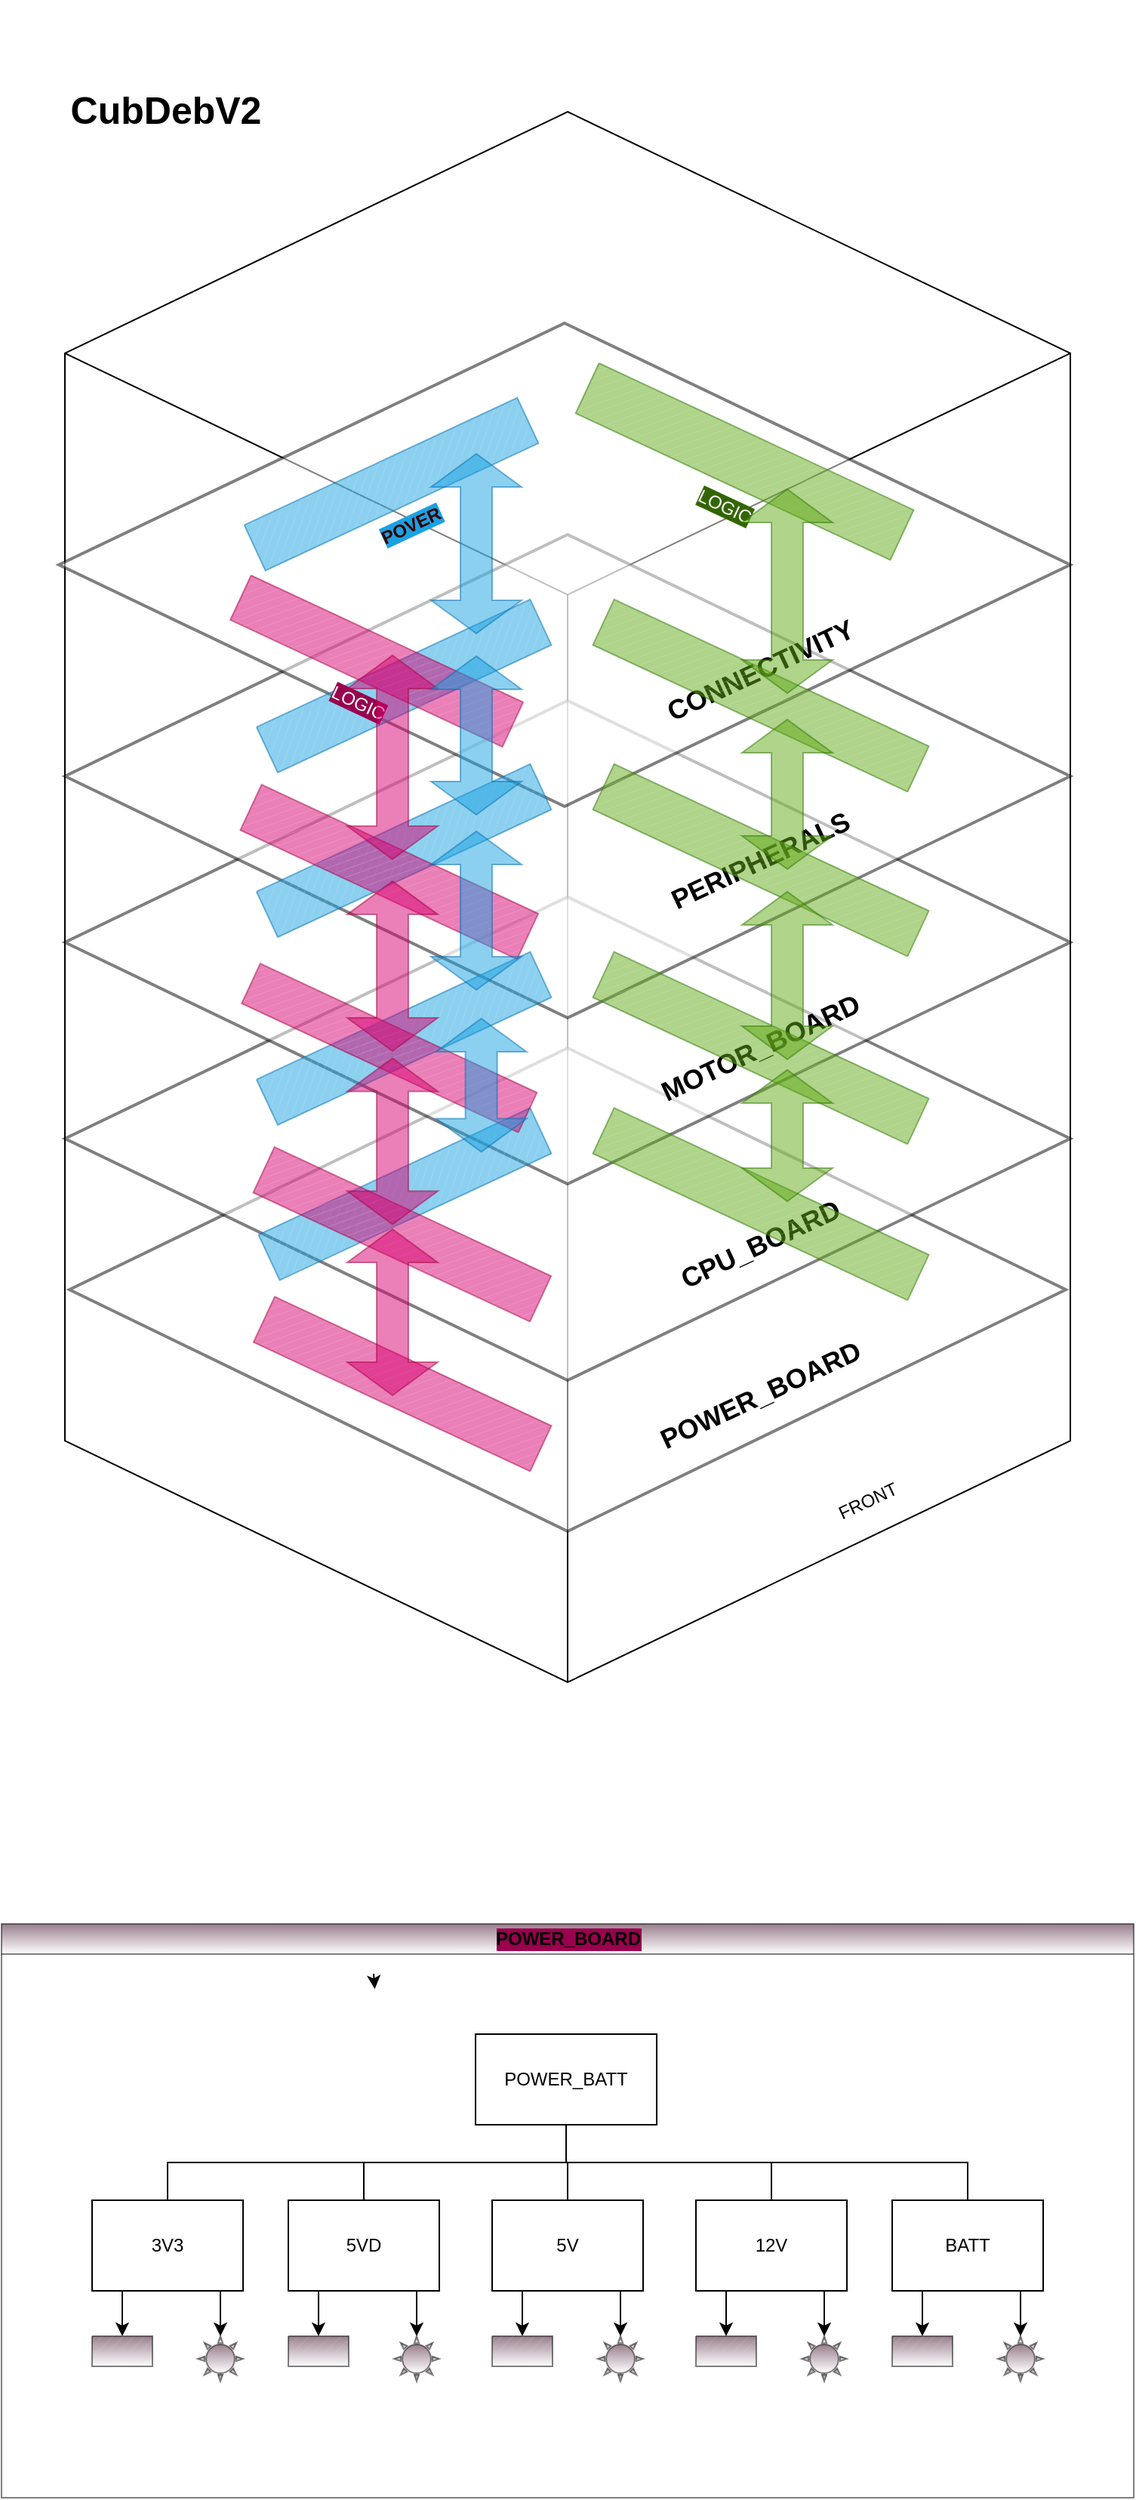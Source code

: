 <mxfile version="14.4.9" type="github">
  <diagram id="mQI_0nkD2IU0TEgh4_OI" name="Page-1">
    <mxGraphModel dx="4063" dy="4624" grid="1" gridSize="10" guides="1" tooltips="1" connect="1" arrows="1" fold="1" page="1" pageScale="1" pageWidth="827" pageHeight="1169" math="0" shadow="0">
      <root>
        <mxCell id="0" />
        <mxCell id="1" parent="0" />
        <mxCell id="HH_CeNtuvAIVPq_1st5i-8" value="" style="html=1;whiteSpace=wrap;shape=isoCube2;backgroundOutline=1;isoAngle=15;gradientColor=#ffffff;fillColor=none;" vertex="1" parent="1">
          <mxGeometry x="83" y="-1120" width="666" height="1040" as="geometry" />
        </mxCell>
        <mxCell id="HH_CeNtuvAIVPq_1st5i-13" value="" style="strokeWidth=2;html=1;shape=mxgraph.flowchart.decision;whiteSpace=wrap;opacity=50;" vertex="1" parent="1">
          <mxGeometry x="86" y="-500" width="660" height="320" as="geometry" />
        </mxCell>
        <mxCell id="HH_CeNtuvAIVPq_1st5i-14" value="" style="strokeWidth=2;html=1;shape=mxgraph.flowchart.decision;whiteSpace=wrap;opacity=50;" vertex="1" parent="1">
          <mxGeometry x="83" y="-600" width="666" height="320" as="geometry" />
        </mxCell>
        <mxCell id="HH_CeNtuvAIVPq_1st5i-15" value="" style="strokeWidth=2;html=1;shape=mxgraph.flowchart.decision;whiteSpace=wrap;opacity=50;" vertex="1" parent="1">
          <mxGeometry x="83" y="-730" width="666" height="320" as="geometry" />
        </mxCell>
        <mxCell id="HH_CeNtuvAIVPq_1st5i-16" value="" style="strokeWidth=2;html=1;shape=mxgraph.flowchart.decision;whiteSpace=wrap;opacity=50;" vertex="1" parent="1">
          <mxGeometry x="83" y="-840" width="666" height="320" as="geometry" />
        </mxCell>
        <mxCell id="HH_CeNtuvAIVPq_1st5i-17" value="" style="strokeWidth=2;html=1;shape=mxgraph.flowchart.decision;whiteSpace=wrap;opacity=50;" vertex="1" parent="1">
          <mxGeometry x="79" y="-980" width="670" height="320" as="geometry" />
        </mxCell>
        <mxCell id="HH_CeNtuvAIVPq_1st5i-18" value="&lt;h2&gt;POWER_BOARD&lt;/h2&gt;" style="text;html=1;strokeColor=none;fillColor=none;align=center;verticalAlign=middle;whiteSpace=wrap;rounded=0;opacity=50;rotation=-25;" vertex="1" parent="1">
          <mxGeometry x="459" y="-280" width="170" height="20" as="geometry" />
        </mxCell>
        <mxCell id="HH_CeNtuvAIVPq_1st5i-19" value="&lt;div&gt;&lt;h2&gt;CPU_BOARD&lt;/h2&gt;&lt;/div&gt;" style="text;html=1;strokeColor=none;fillColor=none;align=center;verticalAlign=middle;whiteSpace=wrap;rounded=0;opacity=50;rotation=-25;" vertex="1" parent="1">
          <mxGeometry x="459" y="-380" width="170" height="20" as="geometry" />
        </mxCell>
        <mxCell id="HH_CeNtuvAIVPq_1st5i-20" value="&lt;h2&gt;MOTOR_BOARD&lt;/h2&gt;" style="text;html=1;strokeColor=none;fillColor=none;align=center;verticalAlign=middle;whiteSpace=wrap;rounded=0;opacity=50;rotation=-25;" vertex="1" parent="1">
          <mxGeometry x="459" y="-510" width="170" height="20" as="geometry" />
        </mxCell>
        <mxCell id="HH_CeNtuvAIVPq_1st5i-22" value="&lt;h2&gt;CONNECTIVITY&lt;/h2&gt;" style="text;html=1;strokeColor=none;fillColor=none;align=center;verticalAlign=middle;whiteSpace=wrap;rounded=0;opacity=50;rotation=-25;" vertex="1" parent="1">
          <mxGeometry x="459" y="-760" width="170" height="20" as="geometry" />
        </mxCell>
        <mxCell id="HH_CeNtuvAIVPq_1st5i-24" value="&lt;h2&gt;PERIPHERALS&lt;/h2&gt;" style="text;html=1;strokeColor=none;fillColor=none;align=center;verticalAlign=middle;whiteSpace=wrap;rounded=0;opacity=50;rotation=-25;" vertex="1" parent="1">
          <mxGeometry x="459" y="-634" width="170" height="20" as="geometry" />
        </mxCell>
        <mxCell id="HH_CeNtuvAIVPq_1st5i-25" value="" style="verticalLabelPosition=bottom;verticalAlign=top;html=1;shape=mxgraph.basic.patternFillRect;fillStyle=diag;step=5;fillStrokeWidth=0.2;fillStrokeColor=#dddddd;opacity=50;rotation=-25;strokeColor=#006EAF;fontColor=#ffffff;fillColor=#1BA1E2;" vertex="1" parent="1">
          <mxGeometry x="208.93" y="-419.88" width="198.59" height="33.24" as="geometry" />
        </mxCell>
        <mxCell id="HH_CeNtuvAIVPq_1st5i-27" value="" style="verticalLabelPosition=bottom;verticalAlign=top;html=1;shape=mxgraph.basic.patternFillRect;fillStyle=diag;step=5;fillStrokeWidth=0.2;fillStrokeColor=#dddddd;opacity=50;rotation=-25;strokeColor=#006EAF;fontColor=#ffffff;fillColor=#1BA1E2;" vertex="1" parent="1">
          <mxGeometry x="207.59" y="-522.96" width="200" height="33.24" as="geometry" />
        </mxCell>
        <mxCell id="HH_CeNtuvAIVPq_1st5i-29" value="" style="verticalLabelPosition=bottom;verticalAlign=top;html=1;shape=mxgraph.basic.patternFillRect;fillStyle=diag;step=5;fillStrokeWidth=0.2;fillStrokeColor=#dddddd;opacity=50;rotation=-25;strokeColor=#006EAF;fontColor=#ffffff;fillColor=#1BA1E2;" vertex="1" parent="1">
          <mxGeometry x="207.59" y="-756.34" width="200" height="33.24" as="geometry" />
        </mxCell>
        <mxCell id="HH_CeNtuvAIVPq_1st5i-34" value="" style="verticalLabelPosition=bottom;verticalAlign=top;html=1;shape=mxgraph.basic.patternFillRect;fillStyle=diag;step=5;fillStrokeWidth=0.2;fillStrokeColor=#dddddd;opacity=50;rotation=-25;strokeColor=#006EAF;fontColor=#ffffff;fillColor=#1BA1E2;" vertex="1" parent="1">
          <mxGeometry x="207.59" y="-647.34" width="200" height="33.24" as="geometry" />
        </mxCell>
        <mxCell id="HH_CeNtuvAIVPq_1st5i-37" value="" style="verticalLabelPosition=bottom;verticalAlign=top;html=1;shape=mxgraph.basic.patternFillRect;fillStyle=diag;step=5;fillStrokeWidth=0.2;fillStrokeColor=#dddddd;opacity=50;rotation=-155;strokeColor=#2D7600;fontColor=#ffffff;fillColor=#60a917;" vertex="1" parent="1">
          <mxGeometry x="429" y="-641" width="230" height="33.24" as="geometry" />
        </mxCell>
        <mxCell id="HH_CeNtuvAIVPq_1st5i-38" value="" style="verticalLabelPosition=bottom;verticalAlign=top;html=1;shape=mxgraph.basic.patternFillRect;fillStyle=diag;step=5;fillStrokeWidth=0.2;fillStrokeColor=#dddddd;opacity=50;rotation=-155;strokeColor=#2D7600;fontColor=#ffffff;fillColor=#60a917;" vertex="1" parent="1">
          <mxGeometry x="429" y="-750" width="230" height="33.24" as="geometry" />
        </mxCell>
        <mxCell id="HH_CeNtuvAIVPq_1st5i-39" value="&lt;font color=&quot;#FFFFFF&quot;&gt;&lt;span style=&quot;background-color: rgb(51 , 102 , 0)&quot;&gt;LOGIC&lt;/span&gt;&lt;/font&gt;" style="verticalLabelPosition=bottom;verticalAlign=top;html=1;shape=mxgraph.basic.patternFillRect;fillStyle=diag;step=5;fillStrokeWidth=0.2;fillStrokeColor=#dddddd;opacity=50;rotation=25;strokeColor=#2D7600;fontColor=#ffffff;fillColor=#60a917;" vertex="1" parent="1">
          <mxGeometry x="418.29" y="-906.6" width="230" height="36.59" as="geometry" />
        </mxCell>
        <mxCell id="HH_CeNtuvAIVPq_1st5i-40" value="" style="verticalLabelPosition=bottom;verticalAlign=top;html=1;shape=mxgraph.basic.patternFillRect;fillStyle=diag;step=5;fillStrokeWidth=0.2;fillStrokeColor=#dddddd;opacity=50;rotation=-155;strokeColor=#2D7600;fontColor=#ffffff;fillColor=#60a917;" vertex="1" parent="1">
          <mxGeometry x="429" y="-516.62" width="230" height="33.24" as="geometry" />
        </mxCell>
        <mxCell id="HH_CeNtuvAIVPq_1st5i-41" value="" style="verticalLabelPosition=bottom;verticalAlign=top;html=1;shape=mxgraph.basic.patternFillRect;fillStyle=diag;step=5;fillStrokeWidth=0.2;fillStrokeColor=#dddddd;opacity=50;rotation=-155;strokeColor=#2D7600;fontColor=#ffffff;fillColor=#60a917;" vertex="1" parent="1">
          <mxGeometry x="429" y="-413.24" width="230" height="33.24" as="geometry" />
        </mxCell>
        <mxCell id="HH_CeNtuvAIVPq_1st5i-42" value="" style="verticalLabelPosition=bottom;verticalAlign=top;html=1;shape=mxgraph.basic.patternFillRect;fillStyle=diag;step=5;fillStrokeWidth=0.2;fillStrokeColor=#dddddd;opacity=50;rotation=-155;strokeColor=#A50040;fontColor=#ffffff;fillColor=#d80073;" vertex="1" parent="1">
          <mxGeometry x="205.47" y="-294.13" width="202.23" height="33.24" as="geometry" />
        </mxCell>
        <mxCell id="HH_CeNtuvAIVPq_1st5i-43" value="" style="verticalLabelPosition=bottom;verticalAlign=top;html=1;shape=mxgraph.basic.patternFillRect;fillStyle=diag;step=5;fillStrokeWidth=0.2;fillStrokeColor=#dddddd;opacity=50;rotation=-155;strokeColor=#A50040;fontColor=#ffffff;fillColor=#d80073;" vertex="1" parent="1">
          <mxGeometry x="205.29" y="-393.24" width="202.23" height="33.24" as="geometry" />
        </mxCell>
        <mxCell id="HH_CeNtuvAIVPq_1st5i-44" value="" style="verticalLabelPosition=bottom;verticalAlign=top;html=1;shape=mxgraph.basic.patternFillRect;fillStyle=diag;step=5;fillStrokeWidth=0.2;fillStrokeColor=#dddddd;opacity=50;rotation=-155;strokeColor=#A50040;fontColor=#ffffff;fillColor=#d80073;" vertex="1" parent="1">
          <mxGeometry x="196.77" y="-514.55" width="202.23" height="29.11" as="geometry" />
        </mxCell>
        <mxCell id="HH_CeNtuvAIVPq_1st5i-45" value="" style="verticalLabelPosition=bottom;verticalAlign=top;html=1;shape=mxgraph.basic.patternFillRect;fillStyle=diag;step=5;fillStrokeWidth=0.2;fillStrokeColor=#dddddd;opacity=50;rotation=-155;strokeColor=#A50040;fontColor=#ffffff;fillColor=#d80073;" vertex="1" parent="1">
          <mxGeometry x="196.77" y="-633.24" width="202.23" height="33.24" as="geometry" />
        </mxCell>
        <mxCell id="HH_CeNtuvAIVPq_1st5i-48" value="&lt;div align=&quot;center&quot;&gt;&lt;font color=&quot;#330000&quot;&gt;&lt;span style=&quot;background-color: rgb(27 , 161 , 226)&quot;&gt;&lt;b&gt;POVER&lt;/b&gt;&lt;/span&gt;&lt;/font&gt;&lt;/div&gt;" style="verticalLabelPosition=bottom;verticalAlign=top;html=1;shape=mxgraph.basic.patternFillRect;fillStyle=diag;step=5;fillStrokeWidth=0.2;fillStrokeColor=#dddddd;opacity=50;rotation=-25;strokeColor=#006EAF;fontColor=#ffffff;fillColor=#1BA1E2;align=center;" vertex="1" parent="1">
          <mxGeometry x="199.47" y="-890" width="199.53" height="33.24" as="geometry" />
        </mxCell>
        <mxCell id="HH_CeNtuvAIVPq_1st5i-49" value="&lt;span style=&quot;background-color: rgb(153 , 0 , 77)&quot;&gt;LOGIC&lt;/span&gt;" style="verticalLabelPosition=bottom;verticalAlign=top;html=1;shape=mxgraph.basic.patternFillRect;fillStyle=diag;step=5;fillStrokeWidth=0.2;fillStrokeColor=#dddddd;opacity=50;rotation=25;strokeColor=#A50040;fontColor=#ffffff;fillColor=#d80073;" vertex="1" parent="1">
          <mxGeometry x="190.14" y="-772.5" width="198.85" height="32.56" as="geometry" />
        </mxCell>
        <mxCell id="HH_CeNtuvAIVPq_1st5i-52" value="&lt;div style=&quot;font-size: 25px&quot;&gt;&lt;h1&gt;&lt;font style=&quot;font-size: 25px&quot;&gt;&lt;b&gt;CubDebV2&lt;/b&gt;&lt;/font&gt;&lt;/h1&gt;&lt;/div&gt;" style="text;html=1;strokeColor=none;fillColor=none;align=center;verticalAlign=middle;whiteSpace=wrap;rounded=0;opacity=50;" vertex="1" parent="1">
          <mxGeometry x="130" y="-1140" width="40" height="20" as="geometry" />
        </mxCell>
        <mxCell id="HH_CeNtuvAIVPq_1st5i-61" value="" style="html=1;shadow=0;dashed=0;align=center;verticalAlign=middle;shape=mxgraph.arrows2.twoWayArrow;dy=0.65;dx=22;opacity=50;labelBackgroundColor=#99004D;labelBorderColor=#000000;direction=east;flipH=1;flipV=0;fillColor=#d80073;strokeColor=#A50040;fontColor=#ffffff;rotation=-90;" vertex="1" parent="1">
          <mxGeometry x="232.5" y="-722.5" width="135" height="60" as="geometry" />
        </mxCell>
        <mxCell id="HH_CeNtuvAIVPq_1st5i-63" value="" style="html=1;shadow=0;dashed=0;align=center;verticalAlign=middle;shape=mxgraph.arrows2.twoWayArrow;dy=0.65;dx=22;opacity=50;labelBackgroundColor=#99004D;labelBorderColor=#000000;direction=east;flipH=1;flipV=0;fillColor=#d80073;strokeColor=#A50040;fontColor=#ffffff;rotation=-90;" vertex="1" parent="1">
          <mxGeometry x="243.75" y="-584.21" width="112.5" height="60" as="geometry" />
        </mxCell>
        <mxCell id="HH_CeNtuvAIVPq_1st5i-64" value="" style="html=1;shadow=0;dashed=0;align=center;verticalAlign=middle;shape=mxgraph.arrows2.twoWayArrow;dy=0.65;dx=22;opacity=50;labelBackgroundColor=#99004D;labelBorderColor=#000000;direction=east;flipH=1;flipV=0;fillColor=#d80073;strokeColor=#A50040;fontColor=#ffffff;rotation=-90;" vertex="1" parent="1">
          <mxGeometry x="245" y="-468.24" width="110" height="60" as="geometry" />
        </mxCell>
        <mxCell id="HH_CeNtuvAIVPq_1st5i-65" value="" style="html=1;shadow=0;dashed=0;align=center;verticalAlign=middle;shape=mxgraph.arrows2.twoWayArrow;dy=0.65;dx=22;opacity=50;labelBackgroundColor=#99004D;labelBorderColor=#000000;direction=east;flipH=1;flipV=0;fillColor=#d80073;strokeColor=#A50040;fontColor=#ffffff;rotation=-90;" vertex="1" parent="1">
          <mxGeometry x="245" y="-355" width="110" height="60" as="geometry" />
        </mxCell>
        <mxCell id="HH_CeNtuvAIVPq_1st5i-67" value="" style="html=1;shadow=0;dashed=0;align=center;verticalAlign=middle;shape=mxgraph.arrows2.twoWayArrow;dy=0.65;dx=22;opacity=50;labelBackgroundColor=#99004D;labelBorderColor=#000000;direction=east;flipH=1;flipV=0;fillColor=#60a917;strokeColor=#2D7600;fontColor=#ffffff;rotation=-90;" vertex="1" parent="1">
          <mxGeometry x="494" y="-832.5" width="135" height="60" as="geometry" />
        </mxCell>
        <mxCell id="HH_CeNtuvAIVPq_1st5i-70" value="" style="html=1;shadow=0;dashed=0;align=center;verticalAlign=middle;shape=mxgraph.arrows2.twoWayArrow;dy=0.65;dx=22;opacity=50;labelBackgroundColor=#99004D;labelBorderColor=#000000;direction=east;flipH=1;flipV=0;fillColor=#60a917;strokeColor=#2D7600;fontColor=#ffffff;rotation=-90;" vertex="1" parent="1">
          <mxGeometry x="512" y="-698" width="99" height="60" as="geometry" />
        </mxCell>
        <mxCell id="HH_CeNtuvAIVPq_1st5i-71" value="" style="html=1;shadow=0;dashed=0;align=center;verticalAlign=middle;shape=mxgraph.arrows2.twoWayArrow;dy=0.65;dx=22;opacity=50;labelBackgroundColor=#99004D;labelBorderColor=#000000;direction=east;flipH=1;flipV=0;fillColor=#60a917;strokeColor=#2D7600;fontColor=#ffffff;rotation=-90;" vertex="1" parent="1">
          <mxGeometry x="506" y="-578" width="111" height="60" as="geometry" />
        </mxCell>
        <mxCell id="HH_CeNtuvAIVPq_1st5i-72" value="" style="html=1;shadow=0;dashed=0;align=center;verticalAlign=middle;shape=mxgraph.arrows2.twoWayArrow;dy=0.65;dx=22;opacity=50;labelBackgroundColor=#99004D;labelBorderColor=#000000;direction=east;flipH=1;flipV=0;fillColor=#60a917;strokeColor=#2D7600;fontColor=#ffffff;rotation=-90;" vertex="1" parent="1">
          <mxGeometry x="518" y="-472" width="87" height="60" as="geometry" />
        </mxCell>
        <mxCell id="HH_CeNtuvAIVPq_1st5i-73" value="" style="html=1;shadow=0;dashed=0;align=center;verticalAlign=middle;shape=mxgraph.arrows2.twoWayArrow;dy=0.65;dx=22;opacity=50;labelBackgroundColor=#99004D;labelBorderColor=#000000;direction=east;flipH=1;flipV=0;fillColor=#1ba1e2;strokeColor=#006EAF;fontColor=#ffffff;rotation=-90;" vertex="1" parent="1">
          <mxGeometry x="296" y="-864" width="119" height="60" as="geometry" />
        </mxCell>
        <mxCell id="HH_CeNtuvAIVPq_1st5i-74" value="" style="html=1;shadow=0;dashed=0;align=center;verticalAlign=middle;shape=mxgraph.arrows2.twoWayArrow;dy=0.65;dx=22;opacity=50;labelBackgroundColor=#99004D;labelBorderColor=#000000;direction=east;flipH=1;flipV=0;fillColor=#1ba1e2;strokeColor=#006EAF;fontColor=#ffffff;rotation=-90;" vertex="1" parent="1">
          <mxGeometry x="303" y="-737" width="105" height="60" as="geometry" />
        </mxCell>
        <mxCell id="HH_CeNtuvAIVPq_1st5i-75" value="" style="html=1;shadow=0;dashed=0;align=center;verticalAlign=middle;shape=mxgraph.arrows2.twoWayArrow;dy=0.65;dx=22;opacity=50;labelBackgroundColor=#99004D;labelBorderColor=#000000;direction=east;flipH=1;flipV=0;fillColor=#1ba1e2;strokeColor=#006EAF;fontColor=#ffffff;rotation=-90;" vertex="1" parent="1">
          <mxGeometry x="303" y="-621" width="105" height="60" as="geometry" />
        </mxCell>
        <mxCell id="HH_CeNtuvAIVPq_1st5i-76" value="" style="html=1;shadow=0;dashed=0;align=center;verticalAlign=middle;shape=mxgraph.arrows2.twoWayArrow;dy=0.65;dx=22;opacity=50;labelBackgroundColor=#99004D;labelBorderColor=#000000;direction=east;flipH=1;flipV=0;fillColor=#1ba1e2;strokeColor=#006EAF;fontColor=#ffffff;rotation=-90;" vertex="1" parent="1">
          <mxGeometry x="314.65" y="-505.35" width="88.29" height="60" as="geometry" />
        </mxCell>
        <mxCell id="HH_CeNtuvAIVPq_1st5i-79" value="FRONT" style="text;html=1;strokeColor=none;fillColor=none;align=center;verticalAlign=middle;whiteSpace=wrap;rounded=0;opacity=50;rotation=-25;" vertex="1" parent="1">
          <mxGeometry x="530" y="-210" width="170" height="20" as="geometry" />
        </mxCell>
        <mxCell id="HH_CeNtuvAIVPq_1st5i-106" value="POWER_BOARD" style="swimlane;html=1;startSize=20;horizontal=1;containerType=tree;newEdgeStyle={&quot;edgeStyle&quot;:&quot;elbowEdgeStyle&quot;,&quot;startArrow&quot;:&quot;none&quot;,&quot;endArrow&quot;:&quot;none&quot;};rounded=0;labelBackgroundColor=#99004D;fillColor=#33001A;gradientColor=#ffffff;opacity=50;" vertex="1" parent="1">
          <mxGeometry x="41" y="80" width="750" height="380" as="geometry" />
        </mxCell>
        <mxCell id="HH_CeNtuvAIVPq_1st5i-107" value="" style="edgeStyle=elbowEdgeStyle;elbow=vertical;startArrow=none;endArrow=none;rounded=0;" edge="1" parent="HH_CeNtuvAIVPq_1st5i-106" source="HH_CeNtuvAIVPq_1st5i-109" target="HH_CeNtuvAIVPq_1st5i-110">
          <mxGeometry relative="1" as="geometry" />
        </mxCell>
        <mxCell id="HH_CeNtuvAIVPq_1st5i-108" value="" style="edgeStyle=elbowEdgeStyle;elbow=vertical;startArrow=none;endArrow=none;rounded=0;" edge="1" parent="HH_CeNtuvAIVPq_1st5i-106" source="HH_CeNtuvAIVPq_1st5i-109" target="HH_CeNtuvAIVPq_1st5i-111">
          <mxGeometry relative="1" as="geometry" />
        </mxCell>
        <UserObject label="POWER_BATT" treeRoot="1" id="HH_CeNtuvAIVPq_1st5i-109">
          <mxCell style="whiteSpace=wrap;html=1;align=center;treeFolding=1;treeMoving=1;newEdgeStyle={&quot;edgeStyle&quot;:&quot;elbowEdgeStyle&quot;,&quot;startArrow&quot;:&quot;none&quot;,&quot;endArrow&quot;:&quot;none&quot;};" vertex="1" parent="HH_CeNtuvAIVPq_1st5i-106">
            <mxGeometry x="314" y="73" width="120" height="60" as="geometry" />
          </mxCell>
        </UserObject>
        <mxCell id="HH_CeNtuvAIVPq_1st5i-110" value="3V3" style="whiteSpace=wrap;html=1;align=center;verticalAlign=middle;treeFolding=1;treeMoving=1;newEdgeStyle={&quot;edgeStyle&quot;:&quot;elbowEdgeStyle&quot;,&quot;startArrow&quot;:&quot;none&quot;,&quot;endArrow&quot;:&quot;none&quot;};" vertex="1" parent="HH_CeNtuvAIVPq_1st5i-106">
          <mxGeometry x="60" y="183" width="100" height="60" as="geometry" />
        </mxCell>
        <mxCell id="HH_CeNtuvAIVPq_1st5i-111" value="5VD" style="whiteSpace=wrap;html=1;align=center;verticalAlign=middle;treeFolding=1;treeMoving=1;newEdgeStyle={&quot;edgeStyle&quot;:&quot;elbowEdgeStyle&quot;,&quot;startArrow&quot;:&quot;none&quot;,&quot;endArrow&quot;:&quot;none&quot;};" vertex="1" parent="HH_CeNtuvAIVPq_1st5i-106">
          <mxGeometry x="190" y="183" width="100" height="60" as="geometry" />
        </mxCell>
        <mxCell id="HH_CeNtuvAIVPq_1st5i-119" value="" style="edgeStyle=elbowEdgeStyle;elbow=vertical;startArrow=none;endArrow=none;rounded=0;" edge="1" target="HH_CeNtuvAIVPq_1st5i-120" source="HH_CeNtuvAIVPq_1st5i-109" parent="HH_CeNtuvAIVPq_1st5i-106">
          <mxGeometry relative="1" as="geometry">
            <mxPoint x="474" y="203" as="sourcePoint" />
          </mxGeometry>
        </mxCell>
        <mxCell id="HH_CeNtuvAIVPq_1st5i-120" value="5V" style="whiteSpace=wrap;html=1;align=center;verticalAlign=middle;treeFolding=1;treeMoving=1;newEdgeStyle={&quot;edgeStyle&quot;:&quot;elbowEdgeStyle&quot;,&quot;startArrow&quot;:&quot;none&quot;,&quot;endArrow&quot;:&quot;none&quot;};" vertex="1" parent="HH_CeNtuvAIVPq_1st5i-106">
          <mxGeometry x="325" y="183" width="100" height="60" as="geometry" />
        </mxCell>
        <mxCell id="HH_CeNtuvAIVPq_1st5i-121" value="" style="edgeStyle=elbowEdgeStyle;elbow=vertical;startArrow=none;endArrow=none;rounded=0;" edge="1" target="HH_CeNtuvAIVPq_1st5i-122" source="HH_CeNtuvAIVPq_1st5i-109" parent="HH_CeNtuvAIVPq_1st5i-106">
          <mxGeometry relative="1" as="geometry">
            <mxPoint x="474" y="203" as="sourcePoint" />
          </mxGeometry>
        </mxCell>
        <mxCell id="HH_CeNtuvAIVPq_1st5i-122" value="12V" style="whiteSpace=wrap;html=1;align=center;verticalAlign=middle;treeFolding=1;treeMoving=1;newEdgeStyle={&quot;edgeStyle&quot;:&quot;elbowEdgeStyle&quot;,&quot;startArrow&quot;:&quot;none&quot;,&quot;endArrow&quot;:&quot;none&quot;};" vertex="1" parent="HH_CeNtuvAIVPq_1st5i-106">
          <mxGeometry x="460" y="183" width="100" height="60" as="geometry" />
        </mxCell>
        <mxCell id="HH_CeNtuvAIVPq_1st5i-123" value="" style="edgeStyle=elbowEdgeStyle;elbow=vertical;startArrow=none;endArrow=none;rounded=0;" edge="1" target="HH_CeNtuvAIVPq_1st5i-124" source="HH_CeNtuvAIVPq_1st5i-109" parent="HH_CeNtuvAIVPq_1st5i-106">
          <mxGeometry relative="1" as="geometry">
            <mxPoint x="474" y="203" as="sourcePoint" />
          </mxGeometry>
        </mxCell>
        <mxCell id="HH_CeNtuvAIVPq_1st5i-124" value="BATT" style="whiteSpace=wrap;html=1;align=center;verticalAlign=middle;treeFolding=1;treeMoving=1;newEdgeStyle={&quot;edgeStyle&quot;:&quot;elbowEdgeStyle&quot;,&quot;startArrow&quot;:&quot;none&quot;,&quot;endArrow&quot;:&quot;none&quot;};" vertex="1" parent="HH_CeNtuvAIVPq_1st5i-106">
          <mxGeometry x="590" y="183" width="100" height="60" as="geometry" />
        </mxCell>
        <mxCell id="HH_CeNtuvAIVPq_1st5i-125" value="" style="verticalLabelPosition=bottom;verticalAlign=top;html=1;shape=mxgraph.basic.sun;rounded=0;labelBackgroundColor=#99004D;fillColor=#33001A;gradientColor=#ffffff;opacity=50;" vertex="1" parent="HH_CeNtuvAIVPq_1st5i-106">
          <mxGeometry x="130" y="273" width="30" height="30" as="geometry" />
        </mxCell>
        <mxCell id="HH_CeNtuvAIVPq_1st5i-128" value="" style="endArrow=classic;html=1;labelBackgroundColor=#660033;entryX=0.5;entryY=0;entryDx=0;entryDy=0;entryPerimeter=0;exitX=0.85;exitY=1;exitDx=0;exitDy=0;exitPerimeter=0;" edge="1" parent="HH_CeNtuvAIVPq_1st5i-106" source="HH_CeNtuvAIVPq_1st5i-110" target="HH_CeNtuvAIVPq_1st5i-125">
          <mxGeometry width="50" height="50" relative="1" as="geometry">
            <mxPoint x="210" y="423" as="sourcePoint" />
            <mxPoint x="260" y="373" as="targetPoint" />
          </mxGeometry>
        </mxCell>
        <mxCell id="HH_CeNtuvAIVPq_1st5i-129" value="" style="verticalLabelPosition=bottom;verticalAlign=top;html=1;shape=mxgraph.basic.sun;rounded=0;labelBackgroundColor=#99004D;fillColor=#33001A;gradientColor=#ffffff;opacity=50;" vertex="1" parent="HH_CeNtuvAIVPq_1st5i-106">
          <mxGeometry x="260" y="273" width="30" height="30" as="geometry" />
        </mxCell>
        <mxCell id="HH_CeNtuvAIVPq_1st5i-130" value="" style="endArrow=classic;html=1;labelBackgroundColor=#660033;entryX=0.5;entryY=0;entryDx=0;entryDy=0;entryPerimeter=0;exitX=0.85;exitY=1;exitDx=0;exitDy=0;exitPerimeter=0;" edge="1" parent="HH_CeNtuvAIVPq_1st5i-106" target="HH_CeNtuvAIVPq_1st5i-129">
          <mxGeometry width="50" height="50" relative="1" as="geometry">
            <mxPoint x="275" y="243" as="sourcePoint" />
            <mxPoint x="290" y="303" as="targetPoint" />
          </mxGeometry>
        </mxCell>
        <mxCell id="HH_CeNtuvAIVPq_1st5i-131" value="" style="verticalLabelPosition=bottom;verticalAlign=top;html=1;shape=mxgraph.basic.sun;rounded=0;labelBackgroundColor=#99004D;fillColor=#33001A;gradientColor=#ffffff;opacity=50;" vertex="1" parent="HH_CeNtuvAIVPq_1st5i-106">
          <mxGeometry x="395" y="273" width="30" height="30" as="geometry" />
        </mxCell>
        <mxCell id="HH_CeNtuvAIVPq_1st5i-132" value="" style="endArrow=classic;html=1;labelBackgroundColor=#660033;entryX=0.5;entryY=0;entryDx=0;entryDy=0;entryPerimeter=0;exitX=0.85;exitY=1;exitDx=0;exitDy=0;exitPerimeter=0;" edge="1" parent="HH_CeNtuvAIVPq_1st5i-106" target="HH_CeNtuvAIVPq_1st5i-131">
          <mxGeometry width="50" height="50" relative="1" as="geometry">
            <mxPoint x="410" y="243" as="sourcePoint" />
            <mxPoint x="425" y="303" as="targetPoint" />
          </mxGeometry>
        </mxCell>
        <mxCell id="HH_CeNtuvAIVPq_1st5i-133" value="" style="verticalLabelPosition=bottom;verticalAlign=top;html=1;shape=mxgraph.basic.sun;rounded=0;labelBackgroundColor=#99004D;fillColor=#33001A;gradientColor=#ffffff;opacity=50;" vertex="1" parent="HH_CeNtuvAIVPq_1st5i-106">
          <mxGeometry x="530" y="273" width="30" height="30" as="geometry" />
        </mxCell>
        <mxCell id="HH_CeNtuvAIVPq_1st5i-134" value="" style="endArrow=classic;html=1;labelBackgroundColor=#660033;entryX=0.5;entryY=0;entryDx=0;entryDy=0;entryPerimeter=0;exitX=0.85;exitY=1;exitDx=0;exitDy=0;exitPerimeter=0;" edge="1" parent="HH_CeNtuvAIVPq_1st5i-106" target="HH_CeNtuvAIVPq_1st5i-133">
          <mxGeometry width="50" height="50" relative="1" as="geometry">
            <mxPoint x="545" y="243" as="sourcePoint" />
            <mxPoint x="560" y="303" as="targetPoint" />
          </mxGeometry>
        </mxCell>
        <mxCell id="HH_CeNtuvAIVPq_1st5i-135" value="" style="verticalLabelPosition=bottom;verticalAlign=top;html=1;shape=mxgraph.basic.sun;rounded=0;labelBackgroundColor=#99004D;fillColor=#33001A;gradientColor=#ffffff;opacity=50;" vertex="1" parent="HH_CeNtuvAIVPq_1st5i-106">
          <mxGeometry x="660" y="273" width="30" height="30" as="geometry" />
        </mxCell>
        <mxCell id="HH_CeNtuvAIVPq_1st5i-136" value="" style="endArrow=classic;html=1;labelBackgroundColor=#660033;entryX=0.5;entryY=0;entryDx=0;entryDy=0;entryPerimeter=0;exitX=0.85;exitY=1;exitDx=0;exitDy=0;exitPerimeter=0;" edge="1" parent="HH_CeNtuvAIVPq_1st5i-106" target="HH_CeNtuvAIVPq_1st5i-135">
          <mxGeometry width="50" height="50" relative="1" as="geometry">
            <mxPoint x="675" y="243" as="sourcePoint" />
            <mxPoint x="690" y="303" as="targetPoint" />
          </mxGeometry>
        </mxCell>
        <mxCell id="HH_CeNtuvAIVPq_1st5i-144" value="" style="verticalLabelPosition=bottom;verticalAlign=top;html=1;shape=mxgraph.basic.patternFillRect;fillStyle=diag;step=5;fillStrokeWidth=0.2;fillStrokeColor=#dddddd;rounded=0;labelBackgroundColor=#99004D;fillColor=#33001A;gradientColor=#ffffff;opacity=50;" vertex="1" parent="HH_CeNtuvAIVPq_1st5i-106">
          <mxGeometry x="60" y="273" width="40" height="20" as="geometry" />
        </mxCell>
        <mxCell id="HH_CeNtuvAIVPq_1st5i-145" style="edgeStyle=orthogonalEdgeStyle;rounded=0;orthogonalLoop=1;jettySize=auto;html=1;exitX=0.25;exitY=1;exitDx=0;exitDy=0;entryX=0.5;entryY=0;entryDx=0;entryDy=0;entryPerimeter=0;labelBackgroundColor=#660033;" edge="1" parent="HH_CeNtuvAIVPq_1st5i-106" source="HH_CeNtuvAIVPq_1st5i-110" target="HH_CeNtuvAIVPq_1st5i-144">
          <mxGeometry relative="1" as="geometry" />
        </mxCell>
        <mxCell id="HH_CeNtuvAIVPq_1st5i-146" value="" style="verticalLabelPosition=bottom;verticalAlign=top;html=1;shape=mxgraph.basic.patternFillRect;fillStyle=diag;step=5;fillStrokeWidth=0.2;fillStrokeColor=#dddddd;rounded=0;labelBackgroundColor=#99004D;fillColor=#33001A;gradientColor=#ffffff;opacity=50;" vertex="1" parent="HH_CeNtuvAIVPq_1st5i-106">
          <mxGeometry x="190" y="273" width="40" height="20" as="geometry" />
        </mxCell>
        <mxCell id="HH_CeNtuvAIVPq_1st5i-147" style="edgeStyle=orthogonalEdgeStyle;rounded=0;orthogonalLoop=1;jettySize=auto;html=1;exitX=0.25;exitY=1;exitDx=0;exitDy=0;entryX=0.5;entryY=0;entryDx=0;entryDy=0;entryPerimeter=0;labelBackgroundColor=#660033;" edge="1" parent="HH_CeNtuvAIVPq_1st5i-106" target="HH_CeNtuvAIVPq_1st5i-146">
          <mxGeometry relative="1" as="geometry">
            <mxPoint x="215" y="243" as="sourcePoint" />
          </mxGeometry>
        </mxCell>
        <mxCell id="HH_CeNtuvAIVPq_1st5i-148" value="" style="verticalLabelPosition=bottom;verticalAlign=top;html=1;shape=mxgraph.basic.patternFillRect;fillStyle=diag;step=5;fillStrokeWidth=0.2;fillStrokeColor=#dddddd;rounded=0;labelBackgroundColor=#99004D;fillColor=#33001A;gradientColor=#ffffff;opacity=50;" vertex="1" parent="HH_CeNtuvAIVPq_1st5i-106">
          <mxGeometry x="325" y="273" width="40" height="20" as="geometry" />
        </mxCell>
        <mxCell id="HH_CeNtuvAIVPq_1st5i-149" style="edgeStyle=orthogonalEdgeStyle;rounded=0;orthogonalLoop=1;jettySize=auto;html=1;exitX=0.25;exitY=1;exitDx=0;exitDy=0;entryX=0.5;entryY=0;entryDx=0;entryDy=0;entryPerimeter=0;labelBackgroundColor=#660033;" edge="1" parent="HH_CeNtuvAIVPq_1st5i-106" target="HH_CeNtuvAIVPq_1st5i-148">
          <mxGeometry relative="1" as="geometry">
            <mxPoint x="350" y="243" as="sourcePoint" />
          </mxGeometry>
        </mxCell>
        <mxCell id="HH_CeNtuvAIVPq_1st5i-150" value="" style="verticalLabelPosition=bottom;verticalAlign=top;html=1;shape=mxgraph.basic.patternFillRect;fillStyle=diag;step=5;fillStrokeWidth=0.2;fillStrokeColor=#dddddd;rounded=0;labelBackgroundColor=#99004D;fillColor=#33001A;gradientColor=#ffffff;opacity=50;" vertex="1" parent="HH_CeNtuvAIVPq_1st5i-106">
          <mxGeometry x="460" y="273" width="40" height="20" as="geometry" />
        </mxCell>
        <mxCell id="HH_CeNtuvAIVPq_1st5i-151" style="edgeStyle=orthogonalEdgeStyle;rounded=0;orthogonalLoop=1;jettySize=auto;html=1;exitX=0.25;exitY=1;exitDx=0;exitDy=0;entryX=0.5;entryY=0;entryDx=0;entryDy=0;entryPerimeter=0;labelBackgroundColor=#660033;" edge="1" parent="HH_CeNtuvAIVPq_1st5i-106" target="HH_CeNtuvAIVPq_1st5i-150">
          <mxGeometry relative="1" as="geometry">
            <mxPoint x="485" y="243" as="sourcePoint" />
          </mxGeometry>
        </mxCell>
        <mxCell id="HH_CeNtuvAIVPq_1st5i-152" value="" style="verticalLabelPosition=bottom;verticalAlign=top;html=1;shape=mxgraph.basic.patternFillRect;fillStyle=diag;step=5;fillStrokeWidth=0.2;fillStrokeColor=#dddddd;rounded=0;labelBackgroundColor=#99004D;fillColor=#33001A;gradientColor=#ffffff;opacity=50;" vertex="1" parent="HH_CeNtuvAIVPq_1st5i-106">
          <mxGeometry x="590" y="273" width="40" height="20" as="geometry" />
        </mxCell>
        <mxCell id="HH_CeNtuvAIVPq_1st5i-153" style="edgeStyle=orthogonalEdgeStyle;rounded=0;orthogonalLoop=1;jettySize=auto;html=1;exitX=0.25;exitY=1;exitDx=0;exitDy=0;entryX=0.5;entryY=0;entryDx=0;entryDy=0;entryPerimeter=0;labelBackgroundColor=#660033;" edge="1" parent="HH_CeNtuvAIVPq_1st5i-106" target="HH_CeNtuvAIVPq_1st5i-152">
          <mxGeometry relative="1" as="geometry">
            <mxPoint x="615" y="243" as="sourcePoint" />
          </mxGeometry>
        </mxCell>
        <mxCell id="HH_CeNtuvAIVPq_1st5i-114" style="edgeStyle=orthogonalEdgeStyle;rounded=0;orthogonalLoop=1;jettySize=auto;html=1;exitX=0.25;exitY=0;exitDx=0;exitDy=0;entryX=0.251;entryY=0.019;entryDx=0;entryDy=0;entryPerimeter=0;labelBackgroundColor=#660033;" edge="1" parent="1">
          <mxGeometry relative="1" as="geometry">
            <mxPoint x="287.5" y="113" as="sourcePoint" />
            <mxPoint x="288.25" y="123.07" as="targetPoint" />
          </mxGeometry>
        </mxCell>
      </root>
    </mxGraphModel>
  </diagram>
</mxfile>
